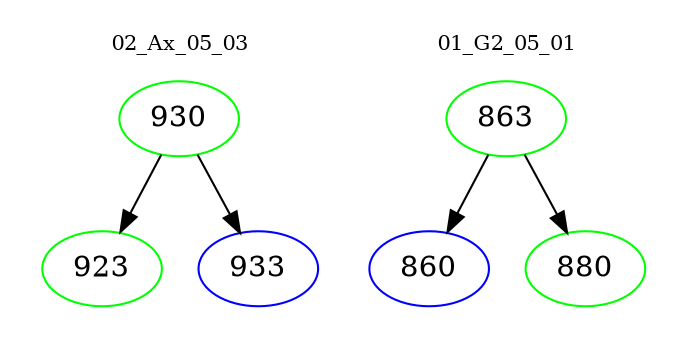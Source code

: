 digraph{
subgraph cluster_0 {
color = white
label = "02_Ax_05_03";
fontsize=10;
T0_930 [label="930", color="green"]
T0_930 -> T0_923 [color="black"]
T0_923 [label="923", color="green"]
T0_930 -> T0_933 [color="black"]
T0_933 [label="933", color="blue"]
}
subgraph cluster_1 {
color = white
label = "01_G2_05_01";
fontsize=10;
T1_863 [label="863", color="green"]
T1_863 -> T1_860 [color="black"]
T1_860 [label="860", color="blue"]
T1_863 -> T1_880 [color="black"]
T1_880 [label="880", color="green"]
}
}
